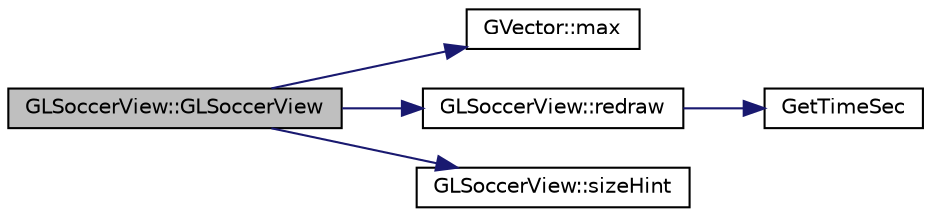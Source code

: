 digraph "GLSoccerView::GLSoccerView"
{
 // INTERACTIVE_SVG=YES
  edge [fontname="Helvetica",fontsize="10",labelfontname="Helvetica",labelfontsize="10"];
  node [fontname="Helvetica",fontsize="10",shape=record];
  rankdir="LR";
  Node1 [label="GLSoccerView::GLSoccerView",height=0.2,width=0.4,color="black", fillcolor="grey75", style="filled", fontcolor="black"];
  Node1 -> Node2 [color="midnightblue",fontsize="10",style="solid",fontname="Helvetica"];
  Node2 [label="GVector::max",height=0.2,width=0.4,color="black", fillcolor="white", style="filled",URL="$d5/da9/namespace_g_vector.html#a1223529a5f19606fa1f0bb39404a9ec3"];
  Node1 -> Node3 [color="midnightblue",fontsize="10",style="solid",fontname="Helvetica"];
  Node3 [label="GLSoccerView::redraw",height=0.2,width=0.4,color="black", fillcolor="white", style="filled",URL="$da/d65/class_g_l_soccer_view.html#ace81557f8b104354326d5477e5f49a02"];
  Node3 -> Node4 [color="midnightblue",fontsize="10",style="solid",fontname="Helvetica"];
  Node4 [label="GetTimeSec",height=0.2,width=0.4,color="black", fillcolor="white", style="filled",URL="$dd/d45/ssl-vision_2src_2shared_2util_2timer_8h.html#aed5e107931778acf0dec4d53809130b4"];
  Node1 -> Node5 [color="midnightblue",fontsize="10",style="solid",fontname="Helvetica"];
  Node5 [label="GLSoccerView::sizeHint",height=0.2,width=0.4,color="black", fillcolor="white", style="filled",URL="$da/d65/class_g_l_soccer_view.html#abc9163351434c8fa5438c7697dbd551b"];
}
